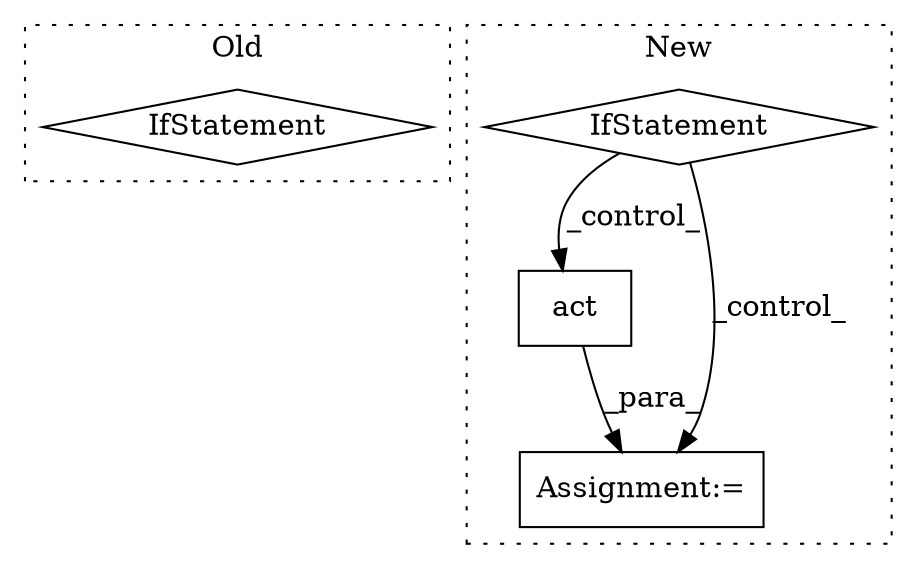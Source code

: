 digraph G {
subgraph cluster0 {
1 [label="IfStatement" a="25" s="1545,1565" l="4,2" shape="diamond"];
label = "Old";
style="dotted";
}
subgraph cluster1 {
2 [label="act" a="32" s="3324,3331" l="4,1" shape="box"];
3 [label="IfStatement" a="25" s="3285,3305" l="4,2" shape="diamond"];
4 [label="Assignment:=" a="7" s="3318" l="1" shape="box"];
label = "New";
style="dotted";
}
2 -> 4 [label="_para_"];
3 -> 4 [label="_control_"];
3 -> 2 [label="_control_"];
}